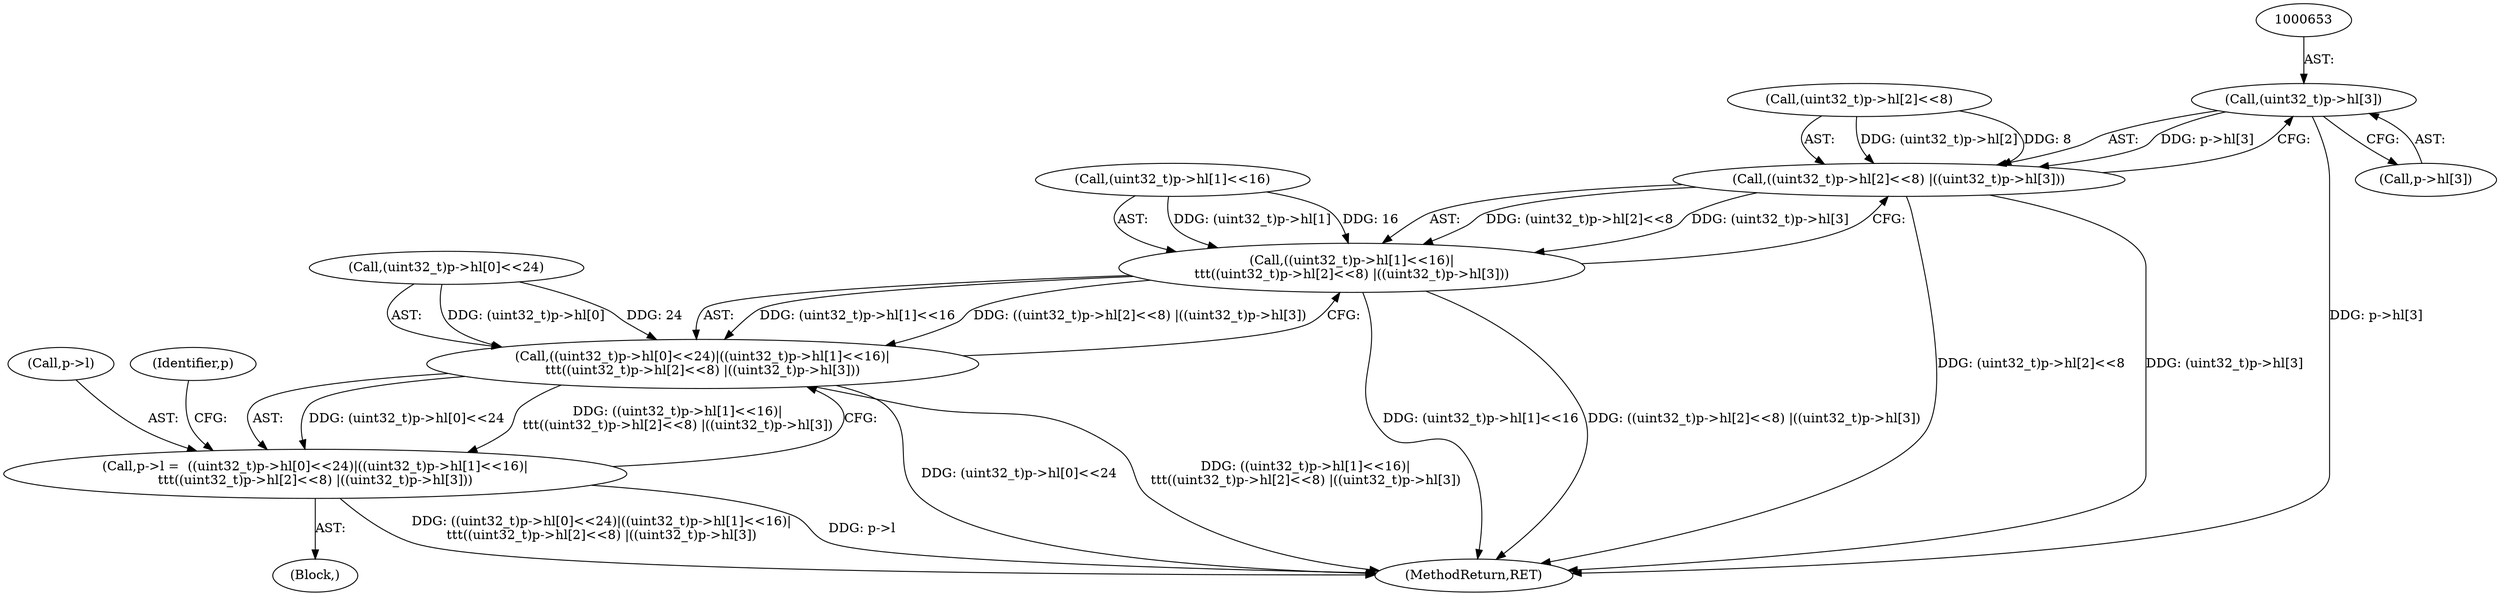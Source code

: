 digraph "0_file_59e63838913eee47f5c120a6c53d4565af638158@array" {
"1000652" [label="(Call,(uint32_t)p->hl[3])"];
"1000642" [label="(Call,((uint32_t)p->hl[2]<<8) |((uint32_t)p->hl[3]))"];
"1000632" [label="(Call,((uint32_t)p->hl[1]<<16)|\n\t\t\t((uint32_t)p->hl[2]<<8) |((uint32_t)p->hl[3]))"];
"1000622" [label="(Call,((uint32_t)p->hl[0]<<24)|((uint32_t)p->hl[1]<<16)|\n\t\t\t((uint32_t)p->hl[2]<<8) |((uint32_t)p->hl[3]))"];
"1000618" [label="(Call,p->l =  ((uint32_t)p->hl[0]<<24)|((uint32_t)p->hl[1]<<16)|\n\t\t\t((uint32_t)p->hl[2]<<8) |((uint32_t)p->hl[3]))"];
"1000632" [label="(Call,((uint32_t)p->hl[1]<<16)|\n\t\t\t((uint32_t)p->hl[2]<<8) |((uint32_t)p->hl[3]))"];
"1000123" [label="(Block,)"];
"1000619" [label="(Call,p->l)"];
"1000908" [label="(MethodReturn,RET)"];
"1000622" [label="(Call,((uint32_t)p->hl[0]<<24)|((uint32_t)p->hl[1]<<16)|\n\t\t\t((uint32_t)p->hl[2]<<8) |((uint32_t)p->hl[3]))"];
"1000623" [label="(Call,(uint32_t)p->hl[0]<<24)"];
"1000643" [label="(Call,(uint32_t)p->hl[2]<<8)"];
"1000652" [label="(Call,(uint32_t)p->hl[3])"];
"1000660" [label="(Identifier,p)"];
"1000618" [label="(Call,p->l =  ((uint32_t)p->hl[0]<<24)|((uint32_t)p->hl[1]<<16)|\n\t\t\t((uint32_t)p->hl[2]<<8) |((uint32_t)p->hl[3]))"];
"1000633" [label="(Call,(uint32_t)p->hl[1]<<16)"];
"1000654" [label="(Call,p->hl[3])"];
"1000642" [label="(Call,((uint32_t)p->hl[2]<<8) |((uint32_t)p->hl[3]))"];
"1000652" -> "1000642"  [label="AST: "];
"1000652" -> "1000654"  [label="CFG: "];
"1000653" -> "1000652"  [label="AST: "];
"1000654" -> "1000652"  [label="AST: "];
"1000642" -> "1000652"  [label="CFG: "];
"1000652" -> "1000908"  [label="DDG: p->hl[3]"];
"1000652" -> "1000642"  [label="DDG: p->hl[3]"];
"1000642" -> "1000632"  [label="AST: "];
"1000643" -> "1000642"  [label="AST: "];
"1000632" -> "1000642"  [label="CFG: "];
"1000642" -> "1000908"  [label="DDG: (uint32_t)p->hl[2]<<8"];
"1000642" -> "1000908"  [label="DDG: (uint32_t)p->hl[3]"];
"1000642" -> "1000632"  [label="DDG: (uint32_t)p->hl[2]<<8"];
"1000642" -> "1000632"  [label="DDG: (uint32_t)p->hl[3]"];
"1000643" -> "1000642"  [label="DDG: (uint32_t)p->hl[2]"];
"1000643" -> "1000642"  [label="DDG: 8"];
"1000632" -> "1000622"  [label="AST: "];
"1000633" -> "1000632"  [label="AST: "];
"1000622" -> "1000632"  [label="CFG: "];
"1000632" -> "1000908"  [label="DDG: (uint32_t)p->hl[1]<<16"];
"1000632" -> "1000908"  [label="DDG: ((uint32_t)p->hl[2]<<8) |((uint32_t)p->hl[3])"];
"1000632" -> "1000622"  [label="DDG: (uint32_t)p->hl[1]<<16"];
"1000632" -> "1000622"  [label="DDG: ((uint32_t)p->hl[2]<<8) |((uint32_t)p->hl[3])"];
"1000633" -> "1000632"  [label="DDG: (uint32_t)p->hl[1]"];
"1000633" -> "1000632"  [label="DDG: 16"];
"1000622" -> "1000618"  [label="AST: "];
"1000623" -> "1000622"  [label="AST: "];
"1000618" -> "1000622"  [label="CFG: "];
"1000622" -> "1000908"  [label="DDG: (uint32_t)p->hl[0]<<24"];
"1000622" -> "1000908"  [label="DDG: ((uint32_t)p->hl[1]<<16)|\n\t\t\t((uint32_t)p->hl[2]<<8) |((uint32_t)p->hl[3])"];
"1000622" -> "1000618"  [label="DDG: (uint32_t)p->hl[0]<<24"];
"1000622" -> "1000618"  [label="DDG: ((uint32_t)p->hl[1]<<16)|\n\t\t\t((uint32_t)p->hl[2]<<8) |((uint32_t)p->hl[3])"];
"1000623" -> "1000622"  [label="DDG: (uint32_t)p->hl[0]"];
"1000623" -> "1000622"  [label="DDG: 24"];
"1000618" -> "1000123"  [label="AST: "];
"1000619" -> "1000618"  [label="AST: "];
"1000660" -> "1000618"  [label="CFG: "];
"1000618" -> "1000908"  [label="DDG: ((uint32_t)p->hl[0]<<24)|((uint32_t)p->hl[1]<<16)|\n\t\t\t((uint32_t)p->hl[2]<<8) |((uint32_t)p->hl[3])"];
"1000618" -> "1000908"  [label="DDG: p->l"];
}
